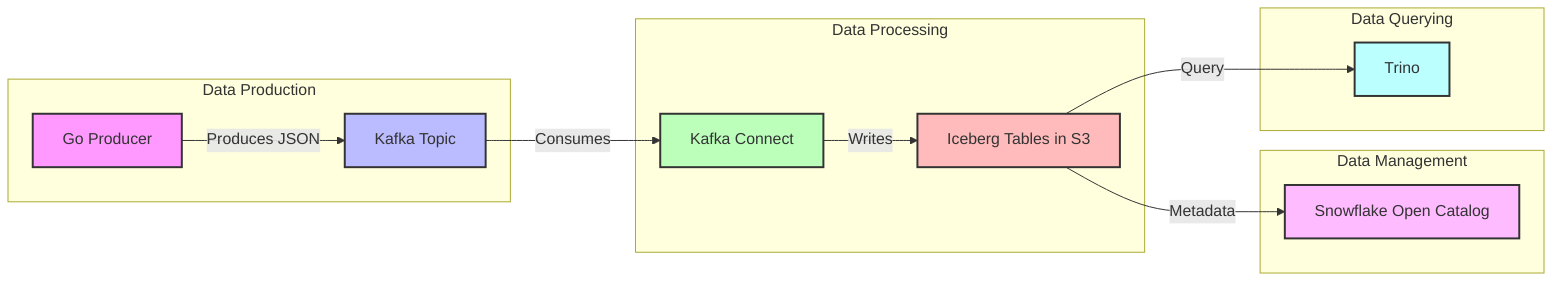 graph LR
    subgraph "Data Production"
        A[Go Producer] -->|Produces JSON| B[Kafka Topic]
    end

    subgraph "Data Processing"
        B -->|Consumes| C[Kafka Connect]
        C -->|Writes| D[Iceberg Tables in S3]
    end

    subgraph "Data Management"
        D -->|Metadata| E[Snowflake Open Catalog]
    end

    subgraph "Data Querying"
        D -->|Query| F[Trino]
    end

    style A fill:#f9f,stroke:#333,stroke-width:2px
    style B fill:#bbf,stroke:#333,stroke-width:2px
    style C fill:#bfb,stroke:#333,stroke-width:2px
    style D fill:#fbb,stroke:#333,stroke-width:2px
    style E fill:#fbf,stroke:#333,stroke-width:2px
    style F fill:#bff,stroke:#333,stroke-width:2px